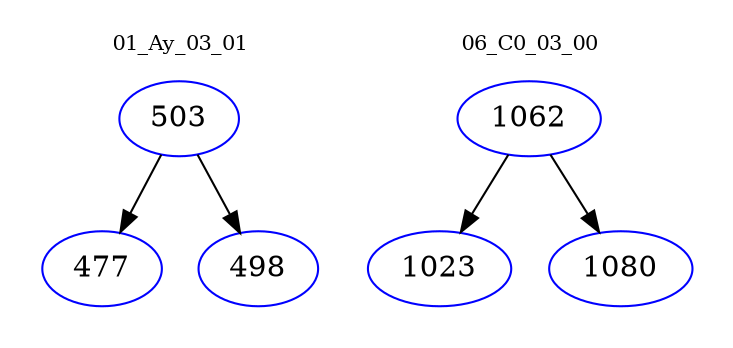 digraph{
subgraph cluster_0 {
color = white
label = "01_Ay_03_01";
fontsize=10;
T0_503 [label="503", color="blue"]
T0_503 -> T0_477 [color="black"]
T0_477 [label="477", color="blue"]
T0_503 -> T0_498 [color="black"]
T0_498 [label="498", color="blue"]
}
subgraph cluster_1 {
color = white
label = "06_C0_03_00";
fontsize=10;
T1_1062 [label="1062", color="blue"]
T1_1062 -> T1_1023 [color="black"]
T1_1023 [label="1023", color="blue"]
T1_1062 -> T1_1080 [color="black"]
T1_1080 [label="1080", color="blue"]
}
}
